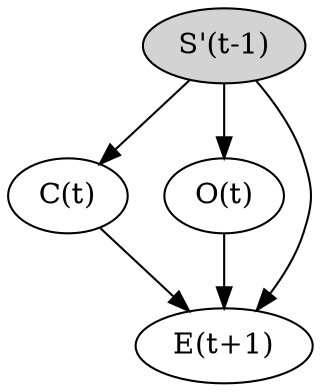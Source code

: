 digraph G {
	s[label="S'(t-1)", style="filled"];
        c[label="C(t)"];
        o[label="O(t)"];
	e[label="E(t+1)"];

	s -> c;
        s -> o;
        c -> e;
        o -> e;
        s -> e;

}
